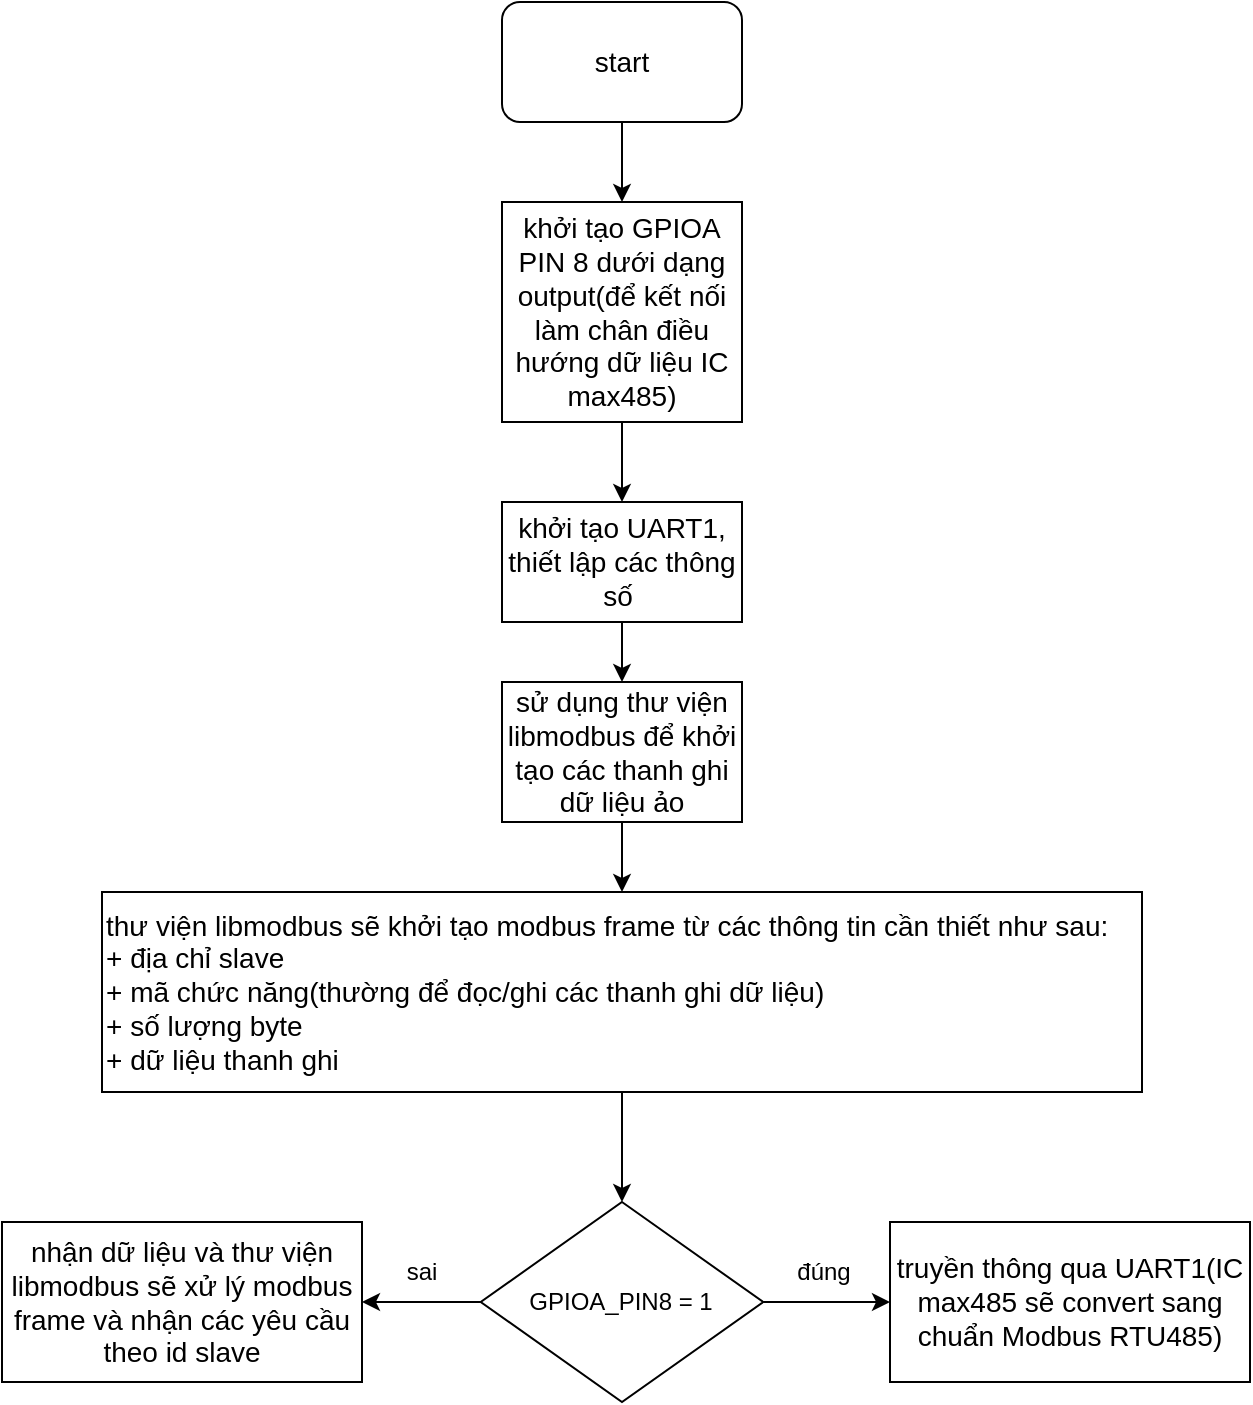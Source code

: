 <mxfile version="24.8.4">
  <diagram id="C5RBs43oDa-KdzZeNtuy" name="Page-1">
    <mxGraphModel dx="2053" dy="721" grid="1" gridSize="10" guides="1" tooltips="1" connect="1" arrows="1" fold="1" page="1" pageScale="1" pageWidth="827" pageHeight="1169" math="0" shadow="0">
      <root>
        <mxCell id="WIyWlLk6GJQsqaUBKTNV-0" />
        <mxCell id="WIyWlLk6GJQsqaUBKTNV-1" parent="WIyWlLk6GJQsqaUBKTNV-0" />
        <mxCell id="s4JtGfHIp755KNuDKCHf-0" value="&lt;span style=&quot;font-size: 14px;&quot;&gt;khởi tạo GPIOA PIN 8 dưới dạng output(để kết nối làm chân điều hướng dữ liệu IC max485)&lt;/span&gt;" style="rounded=0;whiteSpace=wrap;html=1;" vertex="1" parent="WIyWlLk6GJQsqaUBKTNV-1">
          <mxGeometry x="220" y="140" width="120" height="110" as="geometry" />
        </mxCell>
        <mxCell id="s4JtGfHIp755KNuDKCHf-1" value="&lt;font style=&quot;font-size: 14px;&quot;&gt;start&lt;/font&gt;" style="rounded=1;whiteSpace=wrap;html=1;" vertex="1" parent="WIyWlLk6GJQsqaUBKTNV-1">
          <mxGeometry x="220" y="40" width="120" height="60" as="geometry" />
        </mxCell>
        <mxCell id="s4JtGfHIp755KNuDKCHf-2" value="&lt;font style=&quot;font-size: 14px;&quot;&gt;khởi tạo UART1, thiết lập các thông số&amp;nbsp;&lt;/font&gt;" style="rounded=0;whiteSpace=wrap;html=1;" vertex="1" parent="WIyWlLk6GJQsqaUBKTNV-1">
          <mxGeometry x="220" y="290" width="120" height="60" as="geometry" />
        </mxCell>
        <mxCell id="s4JtGfHIp755KNuDKCHf-4" value="&lt;font style=&quot;font-size: 14px;&quot;&gt;sử dụng thư viện libmodbus để khởi tạo các thanh ghi dữ liệu ảo&lt;/font&gt;" style="rounded=0;whiteSpace=wrap;html=1;" vertex="1" parent="WIyWlLk6GJQsqaUBKTNV-1">
          <mxGeometry x="220" y="380" width="120" height="70" as="geometry" />
        </mxCell>
        <mxCell id="s4JtGfHIp755KNuDKCHf-5" value="&lt;font style=&quot;font-size: 14px;&quot;&gt;thư viện libmodbus sẽ khởi tạo modbus frame từ các thông tin cần thiết như sau:&lt;/font&gt;&lt;div&gt;&lt;span style=&quot;background-color: initial;&quot;&gt;&lt;font style=&quot;font-size: 14px;&quot;&gt;+ địa chỉ slave&lt;/font&gt;&lt;/span&gt;&lt;div&gt;&lt;font style=&quot;font-size: 14px;&quot;&gt;+ mã chức năng(thường để đọc/ghi các thanh ghi dữ liệu)&lt;/font&gt;&lt;/div&gt;&lt;div&gt;&lt;font style=&quot;font-size: 14px;&quot;&gt;+ số lượng byte&lt;/font&gt;&lt;/div&gt;&lt;div style=&quot;&quot;&gt;&lt;font style=&quot;font-size: 14px;&quot;&gt;+ dữ liệu thanh ghi&lt;/font&gt;&lt;/div&gt;&lt;/div&gt;" style="rounded=0;whiteSpace=wrap;html=1;align=left;" vertex="1" parent="WIyWlLk6GJQsqaUBKTNV-1">
          <mxGeometry x="20" y="485" width="520" height="100" as="geometry" />
        </mxCell>
        <mxCell id="s4JtGfHIp755KNuDKCHf-7" value="" style="endArrow=classic;html=1;rounded=0;exitX=0.5;exitY=1;exitDx=0;exitDy=0;entryX=0.5;entryY=0;entryDx=0;entryDy=0;" edge="1" parent="WIyWlLk6GJQsqaUBKTNV-1" source="s4JtGfHIp755KNuDKCHf-1" target="s4JtGfHIp755KNuDKCHf-0">
          <mxGeometry width="50" height="50" relative="1" as="geometry">
            <mxPoint x="390" y="280" as="sourcePoint" />
            <mxPoint x="440" y="230" as="targetPoint" />
          </mxGeometry>
        </mxCell>
        <mxCell id="s4JtGfHIp755KNuDKCHf-8" value="" style="endArrow=classic;html=1;rounded=0;exitX=0.5;exitY=1;exitDx=0;exitDy=0;entryX=0.5;entryY=0;entryDx=0;entryDy=0;" edge="1" parent="WIyWlLk6GJQsqaUBKTNV-1" source="s4JtGfHIp755KNuDKCHf-0" target="s4JtGfHIp755KNuDKCHf-2">
          <mxGeometry width="50" height="50" relative="1" as="geometry">
            <mxPoint x="390" y="280" as="sourcePoint" />
            <mxPoint x="440" y="230" as="targetPoint" />
          </mxGeometry>
        </mxCell>
        <mxCell id="s4JtGfHIp755KNuDKCHf-9" value="" style="endArrow=classic;html=1;rounded=0;exitX=0.5;exitY=1;exitDx=0;exitDy=0;entryX=0.5;entryY=0;entryDx=0;entryDy=0;" edge="1" parent="WIyWlLk6GJQsqaUBKTNV-1" source="s4JtGfHIp755KNuDKCHf-2" target="s4JtGfHIp755KNuDKCHf-4">
          <mxGeometry width="50" height="50" relative="1" as="geometry">
            <mxPoint x="390" y="280" as="sourcePoint" />
            <mxPoint x="440" y="230" as="targetPoint" />
          </mxGeometry>
        </mxCell>
        <mxCell id="s4JtGfHIp755KNuDKCHf-10" value="" style="endArrow=classic;html=1;rounded=0;exitX=0.5;exitY=1;exitDx=0;exitDy=0;entryX=0.5;entryY=0;entryDx=0;entryDy=0;" edge="1" parent="WIyWlLk6GJQsqaUBKTNV-1" source="s4JtGfHIp755KNuDKCHf-4" target="s4JtGfHIp755KNuDKCHf-5">
          <mxGeometry width="50" height="50" relative="1" as="geometry">
            <mxPoint x="390" y="580" as="sourcePoint" />
            <mxPoint x="440" y="530" as="targetPoint" />
          </mxGeometry>
        </mxCell>
        <mxCell id="s4JtGfHIp755KNuDKCHf-12" value="&lt;font style=&quot;font-size: 14px;&quot;&gt;truyền thông qua UART1(IC max485 sẽ convert sang chuẩn Modbus RTU485)&lt;/font&gt;" style="rounded=0;whiteSpace=wrap;html=1;" vertex="1" parent="WIyWlLk6GJQsqaUBKTNV-1">
          <mxGeometry x="414" y="650" width="180" height="80" as="geometry" />
        </mxCell>
        <mxCell id="s4JtGfHIp755KNuDKCHf-14" value="GPIOA_PIN8 = 1" style="rhombus;whiteSpace=wrap;html=1;" vertex="1" parent="WIyWlLk6GJQsqaUBKTNV-1">
          <mxGeometry x="209.37" y="640" width="141.25" height="100" as="geometry" />
        </mxCell>
        <mxCell id="s4JtGfHIp755KNuDKCHf-15" value="" style="endArrow=classic;html=1;rounded=0;exitX=0.5;exitY=1;exitDx=0;exitDy=0;entryX=0.5;entryY=0;entryDx=0;entryDy=0;" edge="1" parent="WIyWlLk6GJQsqaUBKTNV-1" source="s4JtGfHIp755KNuDKCHf-5" target="s4JtGfHIp755KNuDKCHf-14">
          <mxGeometry width="50" height="50" relative="1" as="geometry">
            <mxPoint x="310" y="620" as="sourcePoint" />
            <mxPoint x="400" y="690" as="targetPoint" />
          </mxGeometry>
        </mxCell>
        <mxCell id="s4JtGfHIp755KNuDKCHf-16" value="" style="endArrow=classic;html=1;rounded=0;exitX=1;exitY=0.5;exitDx=0;exitDy=0;entryX=0;entryY=0.5;entryDx=0;entryDy=0;" edge="1" parent="WIyWlLk6GJQsqaUBKTNV-1" source="s4JtGfHIp755KNuDKCHf-14" target="s4JtGfHIp755KNuDKCHf-12">
          <mxGeometry width="50" height="50" relative="1" as="geometry">
            <mxPoint x="350" y="740" as="sourcePoint" />
            <mxPoint x="400" y="690" as="targetPoint" />
          </mxGeometry>
        </mxCell>
        <mxCell id="s4JtGfHIp755KNuDKCHf-17" value="&lt;font style=&quot;font-size: 14px;&quot;&gt;nhận dữ liệu và thư viện libmodbus sẽ xử lý modbus frame và nhận các yêu cầu theo id slave&lt;/font&gt;" style="rounded=0;whiteSpace=wrap;html=1;" vertex="1" parent="WIyWlLk6GJQsqaUBKTNV-1">
          <mxGeometry x="-30" y="650" width="180" height="80" as="geometry" />
        </mxCell>
        <mxCell id="s4JtGfHIp755KNuDKCHf-18" value="" style="endArrow=classic;html=1;rounded=0;exitX=0;exitY=0.5;exitDx=0;exitDy=0;entryX=1;entryY=0.5;entryDx=0;entryDy=0;" edge="1" parent="WIyWlLk6GJQsqaUBKTNV-1" source="s4JtGfHIp755KNuDKCHf-14" target="s4JtGfHIp755KNuDKCHf-17">
          <mxGeometry width="50" height="50" relative="1" as="geometry">
            <mxPoint x="350" y="640" as="sourcePoint" />
            <mxPoint x="290" y="630" as="targetPoint" />
          </mxGeometry>
        </mxCell>
        <mxCell id="s4JtGfHIp755KNuDKCHf-19" value="đúng" style="text;html=1;align=center;verticalAlign=middle;whiteSpace=wrap;rounded=0;" vertex="1" parent="WIyWlLk6GJQsqaUBKTNV-1">
          <mxGeometry x="350.62" y="660" width="60" height="30" as="geometry" />
        </mxCell>
        <mxCell id="s4JtGfHIp755KNuDKCHf-20" value="sai" style="text;html=1;align=center;verticalAlign=middle;whiteSpace=wrap;rounded=0;" vertex="1" parent="WIyWlLk6GJQsqaUBKTNV-1">
          <mxGeometry x="150" y="660" width="60" height="30" as="geometry" />
        </mxCell>
      </root>
    </mxGraphModel>
  </diagram>
</mxfile>

